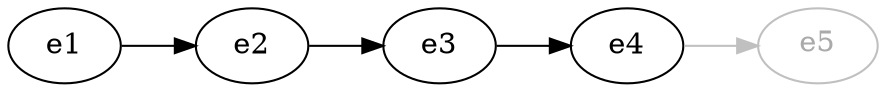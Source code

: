 digraph structs {
    nodesep=.05;
    rankdir=LR;
    
    e1 -> e2 -> e3 -> e4
    e5 [label=< <font color="#aaaaaa">e5</font> > color=grey]
    e4 -> e5 [color=grey]

}
